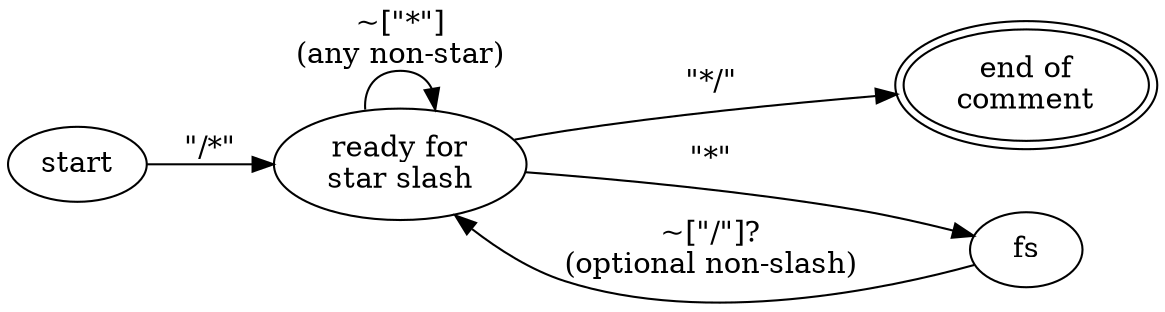 digraph slashstar {
  rankdir=LR;
  
  rfss [label="ready for\nstar slash"];
  end [label="end of\ncomment"; peripheries=2];
  
  start -> rfss [label="\"/*\""];
  rfss -> rfss [label="~[\"*\"]\n(any non-star)"];
  rfss -> fs [label="\"*\""];
  fs -> rfss [label="~[\"/\"]?\n(optional non-slash)"];
  rfss -> end [label="\"*/\""];
}